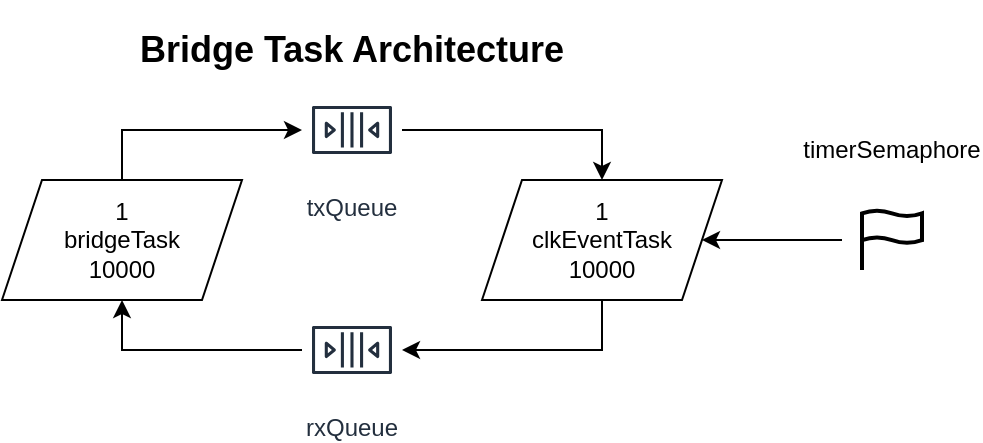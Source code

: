 <mxfile version="22.1.7" type="github">
  <diagram name="Page-1" id="sj20qpy9dUrBrJG6zrOo">
    <mxGraphModel dx="724" dy="451" grid="1" gridSize="10" guides="1" tooltips="1" connect="1" arrows="1" fold="1" page="1" pageScale="1" pageWidth="827" pageHeight="1169" math="0" shadow="0">
      <root>
        <mxCell id="0" />
        <mxCell id="1" parent="0" />
        <mxCell id="8OPEm1P3YLut7ZHr5c5U-1" value="1&lt;br&gt;&lt;div&gt;bridgeTask&lt;/div&gt;&lt;div&gt;10000&lt;br&gt;&lt;/div&gt;" style="shape=parallelogram;perimeter=parallelogramPerimeter;whiteSpace=wrap;html=1;fixedSize=1;" parent="1" vertex="1">
          <mxGeometry x="280" y="280" width="120" height="60" as="geometry" />
        </mxCell>
        <mxCell id="8OPEm1P3YLut7ZHr5c5U-2" value="1&lt;br&gt;&lt;div&gt;clkEventTask&lt;/div&gt;&lt;div&gt;10000&lt;br&gt;&lt;/div&gt;" style="shape=parallelogram;perimeter=parallelogramPerimeter;whiteSpace=wrap;html=1;fixedSize=1;" parent="1" vertex="1">
          <mxGeometry x="520" y="280" width="120" height="60" as="geometry" />
        </mxCell>
        <mxCell id="8OPEm1P3YLut7ZHr5c5U-15" style="edgeStyle=orthogonalEdgeStyle;rounded=0;orthogonalLoop=1;jettySize=auto;html=1;exitX=1;exitY=0.5;exitDx=0;exitDy=0;exitPerimeter=0;entryX=0.5;entryY=0;entryDx=0;entryDy=0;" parent="1" source="8OPEm1P3YLut7ZHr5c5U-12" target="8OPEm1P3YLut7ZHr5c5U-2" edge="1">
          <mxGeometry relative="1" as="geometry" />
        </mxCell>
        <mxCell id="8OPEm1P3YLut7ZHr5c5U-12" value="txQueue" style="sketch=0;outlineConnect=0;fontColor=#232F3E;gradientColor=none;strokeColor=#232F3E;fillColor=#ffffff;dashed=0;verticalLabelPosition=bottom;verticalAlign=top;align=center;fontSize=12;fontStyle=0;aspect=fixed;shape=mxgraph.aws4.resourceIcon;resIcon=mxgraph.aws4.queue;points=[[0,0.5,0,0,0],[1,0.5,0,0,0]];" parent="1" vertex="1">
          <mxGeometry x="430" y="230" width="50" height="50" as="geometry" />
        </mxCell>
        <mxCell id="8OPEm1P3YLut7ZHr5c5U-16" style="edgeStyle=orthogonalEdgeStyle;rounded=0;orthogonalLoop=1;jettySize=auto;html=1;exitX=0.5;exitY=0;exitDx=0;exitDy=0;entryX=0;entryY=0.5;entryDx=0;entryDy=0;entryPerimeter=0;" parent="1" source="8OPEm1P3YLut7ZHr5c5U-1" target="8OPEm1P3YLut7ZHr5c5U-12" edge="1">
          <mxGeometry relative="1" as="geometry" />
        </mxCell>
        <mxCell id="8OPEm1P3YLut7ZHr5c5U-19" style="edgeStyle=orthogonalEdgeStyle;rounded=0;orthogonalLoop=1;jettySize=auto;html=1;exitX=0;exitY=0.5;exitDx=0;exitDy=0;exitPerimeter=0;entryX=0.5;entryY=1;entryDx=0;entryDy=0;" parent="1" source="8OPEm1P3YLut7ZHr5c5U-17" target="8OPEm1P3YLut7ZHr5c5U-1" edge="1">
          <mxGeometry relative="1" as="geometry" />
        </mxCell>
        <mxCell id="8OPEm1P3YLut7ZHr5c5U-17" value="rxQueue" style="sketch=0;outlineConnect=0;fontColor=#232F3E;gradientColor=none;strokeColor=#232F3E;fillColor=#ffffff;dashed=0;verticalLabelPosition=bottom;verticalAlign=top;align=center;fontSize=12;fontStyle=0;aspect=fixed;shape=mxgraph.aws4.resourceIcon;resIcon=mxgraph.aws4.queue;points=[[0,0.5,0,0,0],[1,0.5,0,0,0]];" parent="1" vertex="1">
          <mxGeometry x="430" y="340" width="50" height="50" as="geometry" />
        </mxCell>
        <mxCell id="8OPEm1P3YLut7ZHr5c5U-18" style="edgeStyle=orthogonalEdgeStyle;rounded=0;orthogonalLoop=1;jettySize=auto;html=1;exitX=0.5;exitY=1;exitDx=0;exitDy=0;entryX=1;entryY=0.5;entryDx=0;entryDy=0;entryPerimeter=0;" parent="1" source="8OPEm1P3YLut7ZHr5c5U-2" target="8OPEm1P3YLut7ZHr5c5U-17" edge="1">
          <mxGeometry relative="1" as="geometry" />
        </mxCell>
        <mxCell id="EMjOP5LA-NuIFTN0rvuB-1" value="&lt;font style=&quot;font-size: 18px;&quot;&gt;&lt;b&gt;Bridge Task Architecture&lt;/b&gt;&lt;/font&gt;" style="text;html=1;strokeColor=none;fillColor=none;align=center;verticalAlign=middle;whiteSpace=wrap;rounded=0;" parent="1" vertex="1">
          <mxGeometry x="345" y="190" width="220" height="50" as="geometry" />
        </mxCell>
        <mxCell id="CG9XH3HKP8NTzEbzUed1-1" value="" style="html=1;verticalLabelPosition=bottom;align=center;labelBackgroundColor=#ffffff;verticalAlign=top;strokeWidth=2;strokeColor=#000000;shadow=0;dashed=0;shape=mxgraph.ios7.icons.flag;" vertex="1" parent="1">
          <mxGeometry x="710" y="295" width="30" height="30" as="geometry" />
        </mxCell>
        <mxCell id="CG9XH3HKP8NTzEbzUed1-2" value="" style="endArrow=classic;html=1;rounded=0;entryX=1;entryY=0.5;entryDx=0;entryDy=0;" edge="1" parent="1" target="8OPEm1P3YLut7ZHr5c5U-2">
          <mxGeometry width="50" height="50" relative="1" as="geometry">
            <mxPoint x="700" y="310" as="sourcePoint" />
            <mxPoint x="440" y="310" as="targetPoint" />
          </mxGeometry>
        </mxCell>
        <mxCell id="CG9XH3HKP8NTzEbzUed1-3" value="timerSemaphore" style="text;html=1;strokeColor=none;fillColor=none;align=center;verticalAlign=middle;whiteSpace=wrap;rounded=0;" vertex="1" parent="1">
          <mxGeometry x="695" y="250" width="60" height="30" as="geometry" />
        </mxCell>
      </root>
    </mxGraphModel>
  </diagram>
</mxfile>
